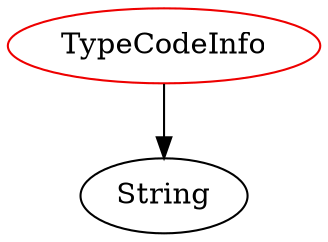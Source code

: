digraph typecodeinfo{
TypeCodeInfo -> String;
TypeCodeInfo	[shape=oval, color=red2, label="TypeCodeInfo"];
}
